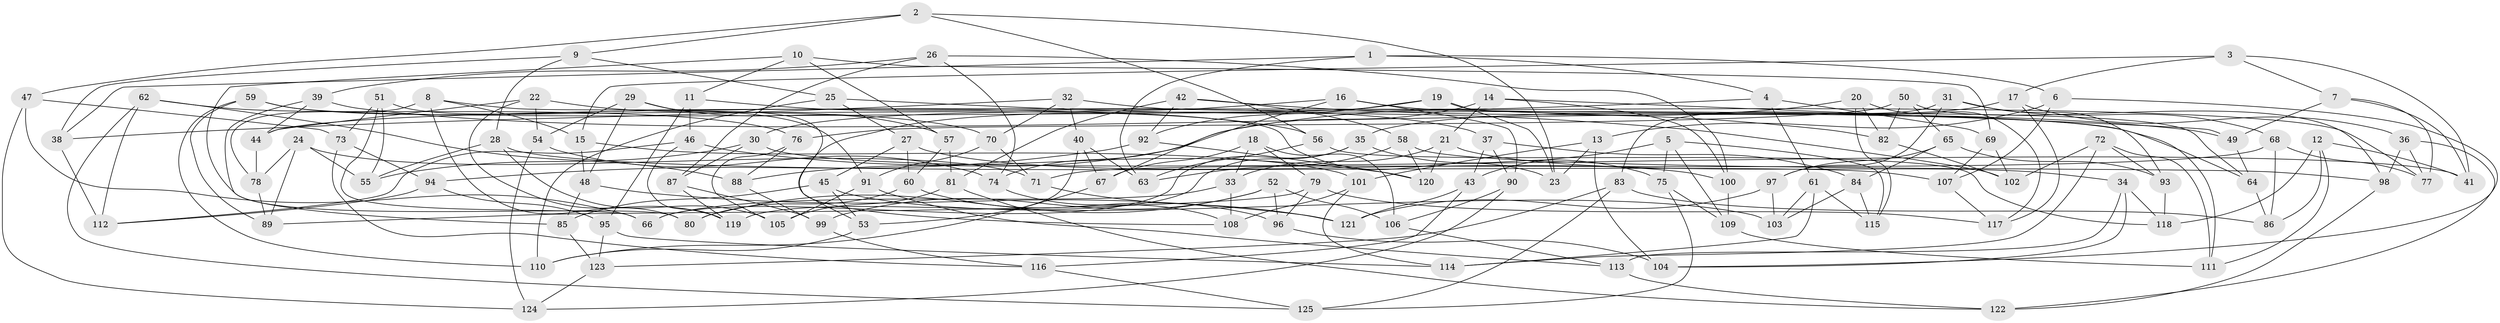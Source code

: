 // coarse degree distribution, {6: 0.525, 4: 0.425, 5: 0.0375, 3: 0.0125}
// Generated by graph-tools (version 1.1) at 2025/24/03/03/25 07:24:27]
// undirected, 125 vertices, 250 edges
graph export_dot {
graph [start="1"]
  node [color=gray90,style=filled];
  1;
  2;
  3;
  4;
  5;
  6;
  7;
  8;
  9;
  10;
  11;
  12;
  13;
  14;
  15;
  16;
  17;
  18;
  19;
  20;
  21;
  22;
  23;
  24;
  25;
  26;
  27;
  28;
  29;
  30;
  31;
  32;
  33;
  34;
  35;
  36;
  37;
  38;
  39;
  40;
  41;
  42;
  43;
  44;
  45;
  46;
  47;
  48;
  49;
  50;
  51;
  52;
  53;
  54;
  55;
  56;
  57;
  58;
  59;
  60;
  61;
  62;
  63;
  64;
  65;
  66;
  67;
  68;
  69;
  70;
  71;
  72;
  73;
  74;
  75;
  76;
  77;
  78;
  79;
  80;
  81;
  82;
  83;
  84;
  85;
  86;
  87;
  88;
  89;
  90;
  91;
  92;
  93;
  94;
  95;
  96;
  97;
  98;
  99;
  100;
  101;
  102;
  103;
  104;
  105;
  106;
  107;
  108;
  109;
  110;
  111;
  112;
  113;
  114;
  115;
  116;
  117;
  118;
  119;
  120;
  121;
  122;
  123;
  124;
  125;
  1 -- 4;
  1 -- 38;
  1 -- 63;
  1 -- 6;
  2 -- 56;
  2 -- 47;
  2 -- 9;
  2 -- 23;
  3 -- 15;
  3 -- 41;
  3 -- 7;
  3 -- 17;
  4 -- 61;
  4 -- 69;
  4 -- 44;
  5 -- 109;
  5 -- 43;
  5 -- 115;
  5 -- 75;
  6 -- 13;
  6 -- 104;
  6 -- 107;
  7 -- 77;
  7 -- 41;
  7 -- 49;
  8 -- 80;
  8 -- 23;
  8 -- 15;
  8 -- 78;
  9 -- 38;
  9 -- 28;
  9 -- 25;
  10 -- 69;
  10 -- 11;
  10 -- 57;
  10 -- 80;
  11 -- 95;
  11 -- 37;
  11 -- 46;
  12 -- 86;
  12 -- 118;
  12 -- 41;
  12 -- 111;
  13 -- 104;
  13 -- 101;
  13 -- 23;
  14 -- 21;
  14 -- 74;
  14 -- 100;
  14 -- 49;
  15 -- 101;
  15 -- 48;
  16 -- 30;
  16 -- 67;
  16 -- 111;
  16 -- 90;
  17 -- 36;
  17 -- 35;
  17 -- 117;
  18 -- 79;
  18 -- 106;
  18 -- 67;
  18 -- 33;
  19 -- 92;
  19 -- 23;
  19 -- 64;
  19 -- 53;
  20 -- 88;
  20 -- 115;
  20 -- 117;
  20 -- 82;
  21 -- 120;
  21 -- 33;
  21 -- 34;
  22 -- 56;
  22 -- 44;
  22 -- 119;
  22 -- 54;
  24 -- 78;
  24 -- 89;
  24 -- 55;
  24 -- 71;
  25 -- 102;
  25 -- 27;
  25 -- 110;
  26 -- 39;
  26 -- 74;
  26 -- 100;
  26 -- 87;
  27 -- 60;
  27 -- 100;
  27 -- 45;
  28 -- 105;
  28 -- 107;
  28 -- 55;
  29 -- 108;
  29 -- 48;
  29 -- 57;
  29 -- 54;
  30 -- 41;
  30 -- 87;
  30 -- 55;
  31 -- 68;
  31 -- 97;
  31 -- 93;
  31 -- 83;
  32 -- 40;
  32 -- 77;
  32 -- 70;
  32 -- 38;
  33 -- 66;
  33 -- 108;
  34 -- 118;
  34 -- 113;
  34 -- 104;
  35 -- 66;
  35 -- 119;
  35 -- 75;
  36 -- 122;
  36 -- 98;
  36 -- 77;
  37 -- 84;
  37 -- 43;
  37 -- 90;
  38 -- 112;
  39 -- 85;
  39 -- 44;
  39 -- 49;
  40 -- 63;
  40 -- 67;
  40 -- 53;
  42 -- 92;
  42 -- 81;
  42 -- 82;
  42 -- 58;
  43 -- 121;
  43 -- 116;
  44 -- 78;
  45 -- 85;
  45 -- 53;
  45 -- 103;
  46 -- 120;
  46 -- 119;
  46 -- 112;
  47 -- 124;
  47 -- 66;
  47 -- 73;
  48 -- 85;
  48 -- 121;
  49 -- 64;
  50 -- 76;
  50 -- 82;
  50 -- 65;
  50 -- 98;
  51 -- 91;
  51 -- 55;
  51 -- 73;
  51 -- 66;
  52 -- 80;
  52 -- 106;
  52 -- 99;
  52 -- 96;
  53 -- 110;
  54 -- 124;
  54 -- 74;
  56 -- 118;
  56 -- 63;
  57 -- 60;
  57 -- 81;
  58 -- 98;
  58 -- 63;
  58 -- 120;
  59 -- 89;
  59 -- 110;
  59 -- 64;
  59 -- 70;
  60 -- 96;
  60 -- 80;
  61 -- 114;
  61 -- 115;
  61 -- 103;
  62 -- 76;
  62 -- 88;
  62 -- 112;
  62 -- 125;
  64 -- 86;
  65 -- 93;
  65 -- 97;
  65 -- 84;
  67 -- 110;
  68 -- 77;
  68 -- 86;
  68 -- 71;
  69 -- 102;
  69 -- 107;
  70 -- 91;
  70 -- 71;
  71 -- 121;
  72 -- 102;
  72 -- 114;
  72 -- 93;
  72 -- 111;
  73 -- 94;
  73 -- 116;
  74 -- 108;
  75 -- 125;
  75 -- 109;
  76 -- 105;
  76 -- 88;
  78 -- 89;
  79 -- 96;
  79 -- 89;
  79 -- 117;
  81 -- 122;
  81 -- 105;
  82 -- 102;
  83 -- 86;
  83 -- 123;
  83 -- 125;
  84 -- 115;
  84 -- 103;
  85 -- 123;
  87 -- 119;
  87 -- 99;
  88 -- 99;
  90 -- 106;
  90 -- 124;
  91 -- 113;
  91 -- 105;
  92 -- 94;
  92 -- 120;
  93 -- 118;
  94 -- 112;
  94 -- 95;
  95 -- 114;
  95 -- 123;
  96 -- 104;
  97 -- 121;
  97 -- 103;
  98 -- 122;
  99 -- 116;
  100 -- 109;
  101 -- 114;
  101 -- 108;
  106 -- 113;
  107 -- 117;
  109 -- 111;
  113 -- 122;
  116 -- 125;
  123 -- 124;
}

